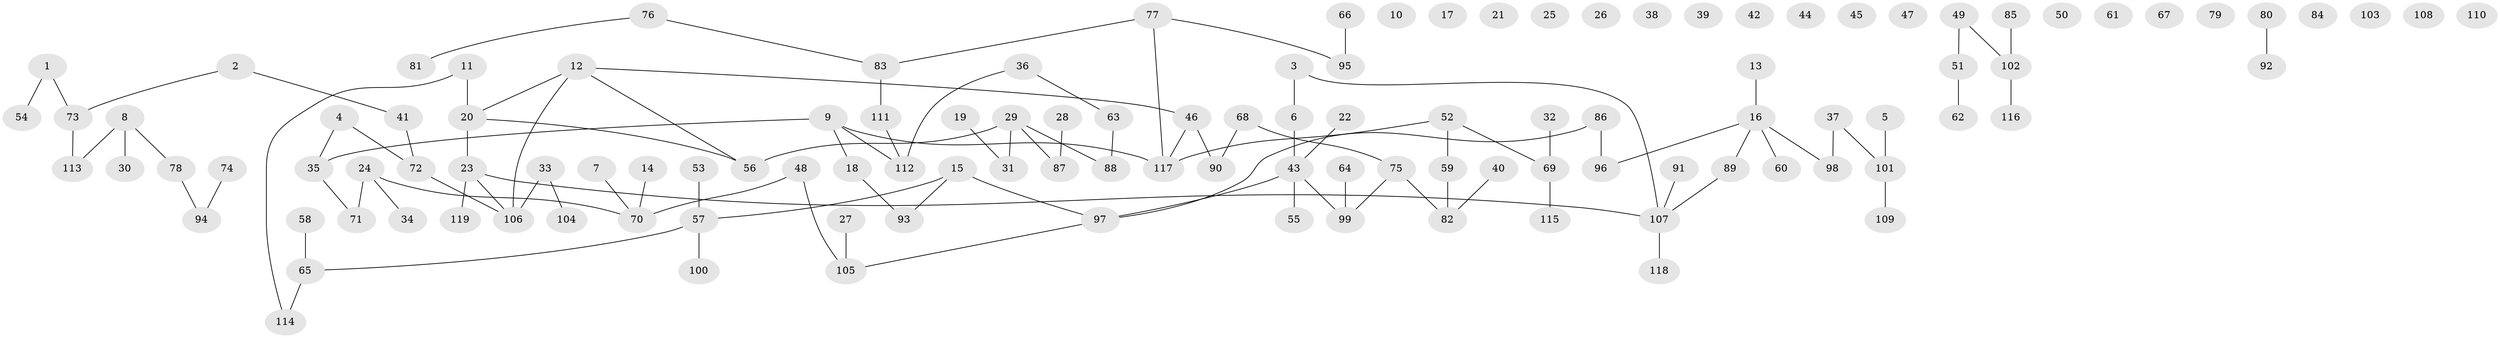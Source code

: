 // coarse degree distribution, {1: 0.3103448275862069, 3: 0.12643678160919541, 5: 0.09195402298850575, 0: 0.21839080459770116, 2: 0.21839080459770116, 4: 0.034482758620689655}
// Generated by graph-tools (version 1.1) at 2025/23/03/03/25 07:23:26]
// undirected, 119 vertices, 108 edges
graph export_dot {
graph [start="1"]
  node [color=gray90,style=filled];
  1;
  2;
  3;
  4;
  5;
  6;
  7;
  8;
  9;
  10;
  11;
  12;
  13;
  14;
  15;
  16;
  17;
  18;
  19;
  20;
  21;
  22;
  23;
  24;
  25;
  26;
  27;
  28;
  29;
  30;
  31;
  32;
  33;
  34;
  35;
  36;
  37;
  38;
  39;
  40;
  41;
  42;
  43;
  44;
  45;
  46;
  47;
  48;
  49;
  50;
  51;
  52;
  53;
  54;
  55;
  56;
  57;
  58;
  59;
  60;
  61;
  62;
  63;
  64;
  65;
  66;
  67;
  68;
  69;
  70;
  71;
  72;
  73;
  74;
  75;
  76;
  77;
  78;
  79;
  80;
  81;
  82;
  83;
  84;
  85;
  86;
  87;
  88;
  89;
  90;
  91;
  92;
  93;
  94;
  95;
  96;
  97;
  98;
  99;
  100;
  101;
  102;
  103;
  104;
  105;
  106;
  107;
  108;
  109;
  110;
  111;
  112;
  113;
  114;
  115;
  116;
  117;
  118;
  119;
  1 -- 54;
  1 -- 73;
  2 -- 41;
  2 -- 73;
  3 -- 6;
  3 -- 107;
  4 -- 35;
  4 -- 72;
  5 -- 101;
  6 -- 43;
  7 -- 70;
  8 -- 30;
  8 -- 78;
  8 -- 113;
  9 -- 18;
  9 -- 35;
  9 -- 112;
  9 -- 117;
  11 -- 20;
  11 -- 114;
  12 -- 20;
  12 -- 46;
  12 -- 56;
  12 -- 106;
  13 -- 16;
  14 -- 70;
  15 -- 57;
  15 -- 93;
  15 -- 97;
  16 -- 60;
  16 -- 89;
  16 -- 96;
  16 -- 98;
  18 -- 93;
  19 -- 31;
  20 -- 23;
  20 -- 56;
  22 -- 43;
  23 -- 106;
  23 -- 107;
  23 -- 119;
  24 -- 34;
  24 -- 70;
  24 -- 71;
  27 -- 105;
  28 -- 87;
  29 -- 31;
  29 -- 56;
  29 -- 87;
  29 -- 88;
  32 -- 69;
  33 -- 104;
  33 -- 106;
  35 -- 71;
  36 -- 63;
  36 -- 112;
  37 -- 98;
  37 -- 101;
  40 -- 82;
  41 -- 72;
  43 -- 55;
  43 -- 97;
  43 -- 99;
  46 -- 90;
  46 -- 117;
  48 -- 70;
  48 -- 105;
  49 -- 51;
  49 -- 102;
  51 -- 62;
  52 -- 59;
  52 -- 69;
  52 -- 117;
  53 -- 57;
  57 -- 65;
  57 -- 100;
  58 -- 65;
  59 -- 82;
  63 -- 88;
  64 -- 99;
  65 -- 114;
  66 -- 95;
  68 -- 75;
  68 -- 90;
  69 -- 115;
  72 -- 106;
  73 -- 113;
  74 -- 94;
  75 -- 82;
  75 -- 99;
  76 -- 81;
  76 -- 83;
  77 -- 83;
  77 -- 95;
  77 -- 117;
  78 -- 94;
  80 -- 92;
  83 -- 111;
  85 -- 102;
  86 -- 96;
  86 -- 97;
  89 -- 107;
  91 -- 107;
  97 -- 105;
  101 -- 109;
  102 -- 116;
  107 -- 118;
  111 -- 112;
}

